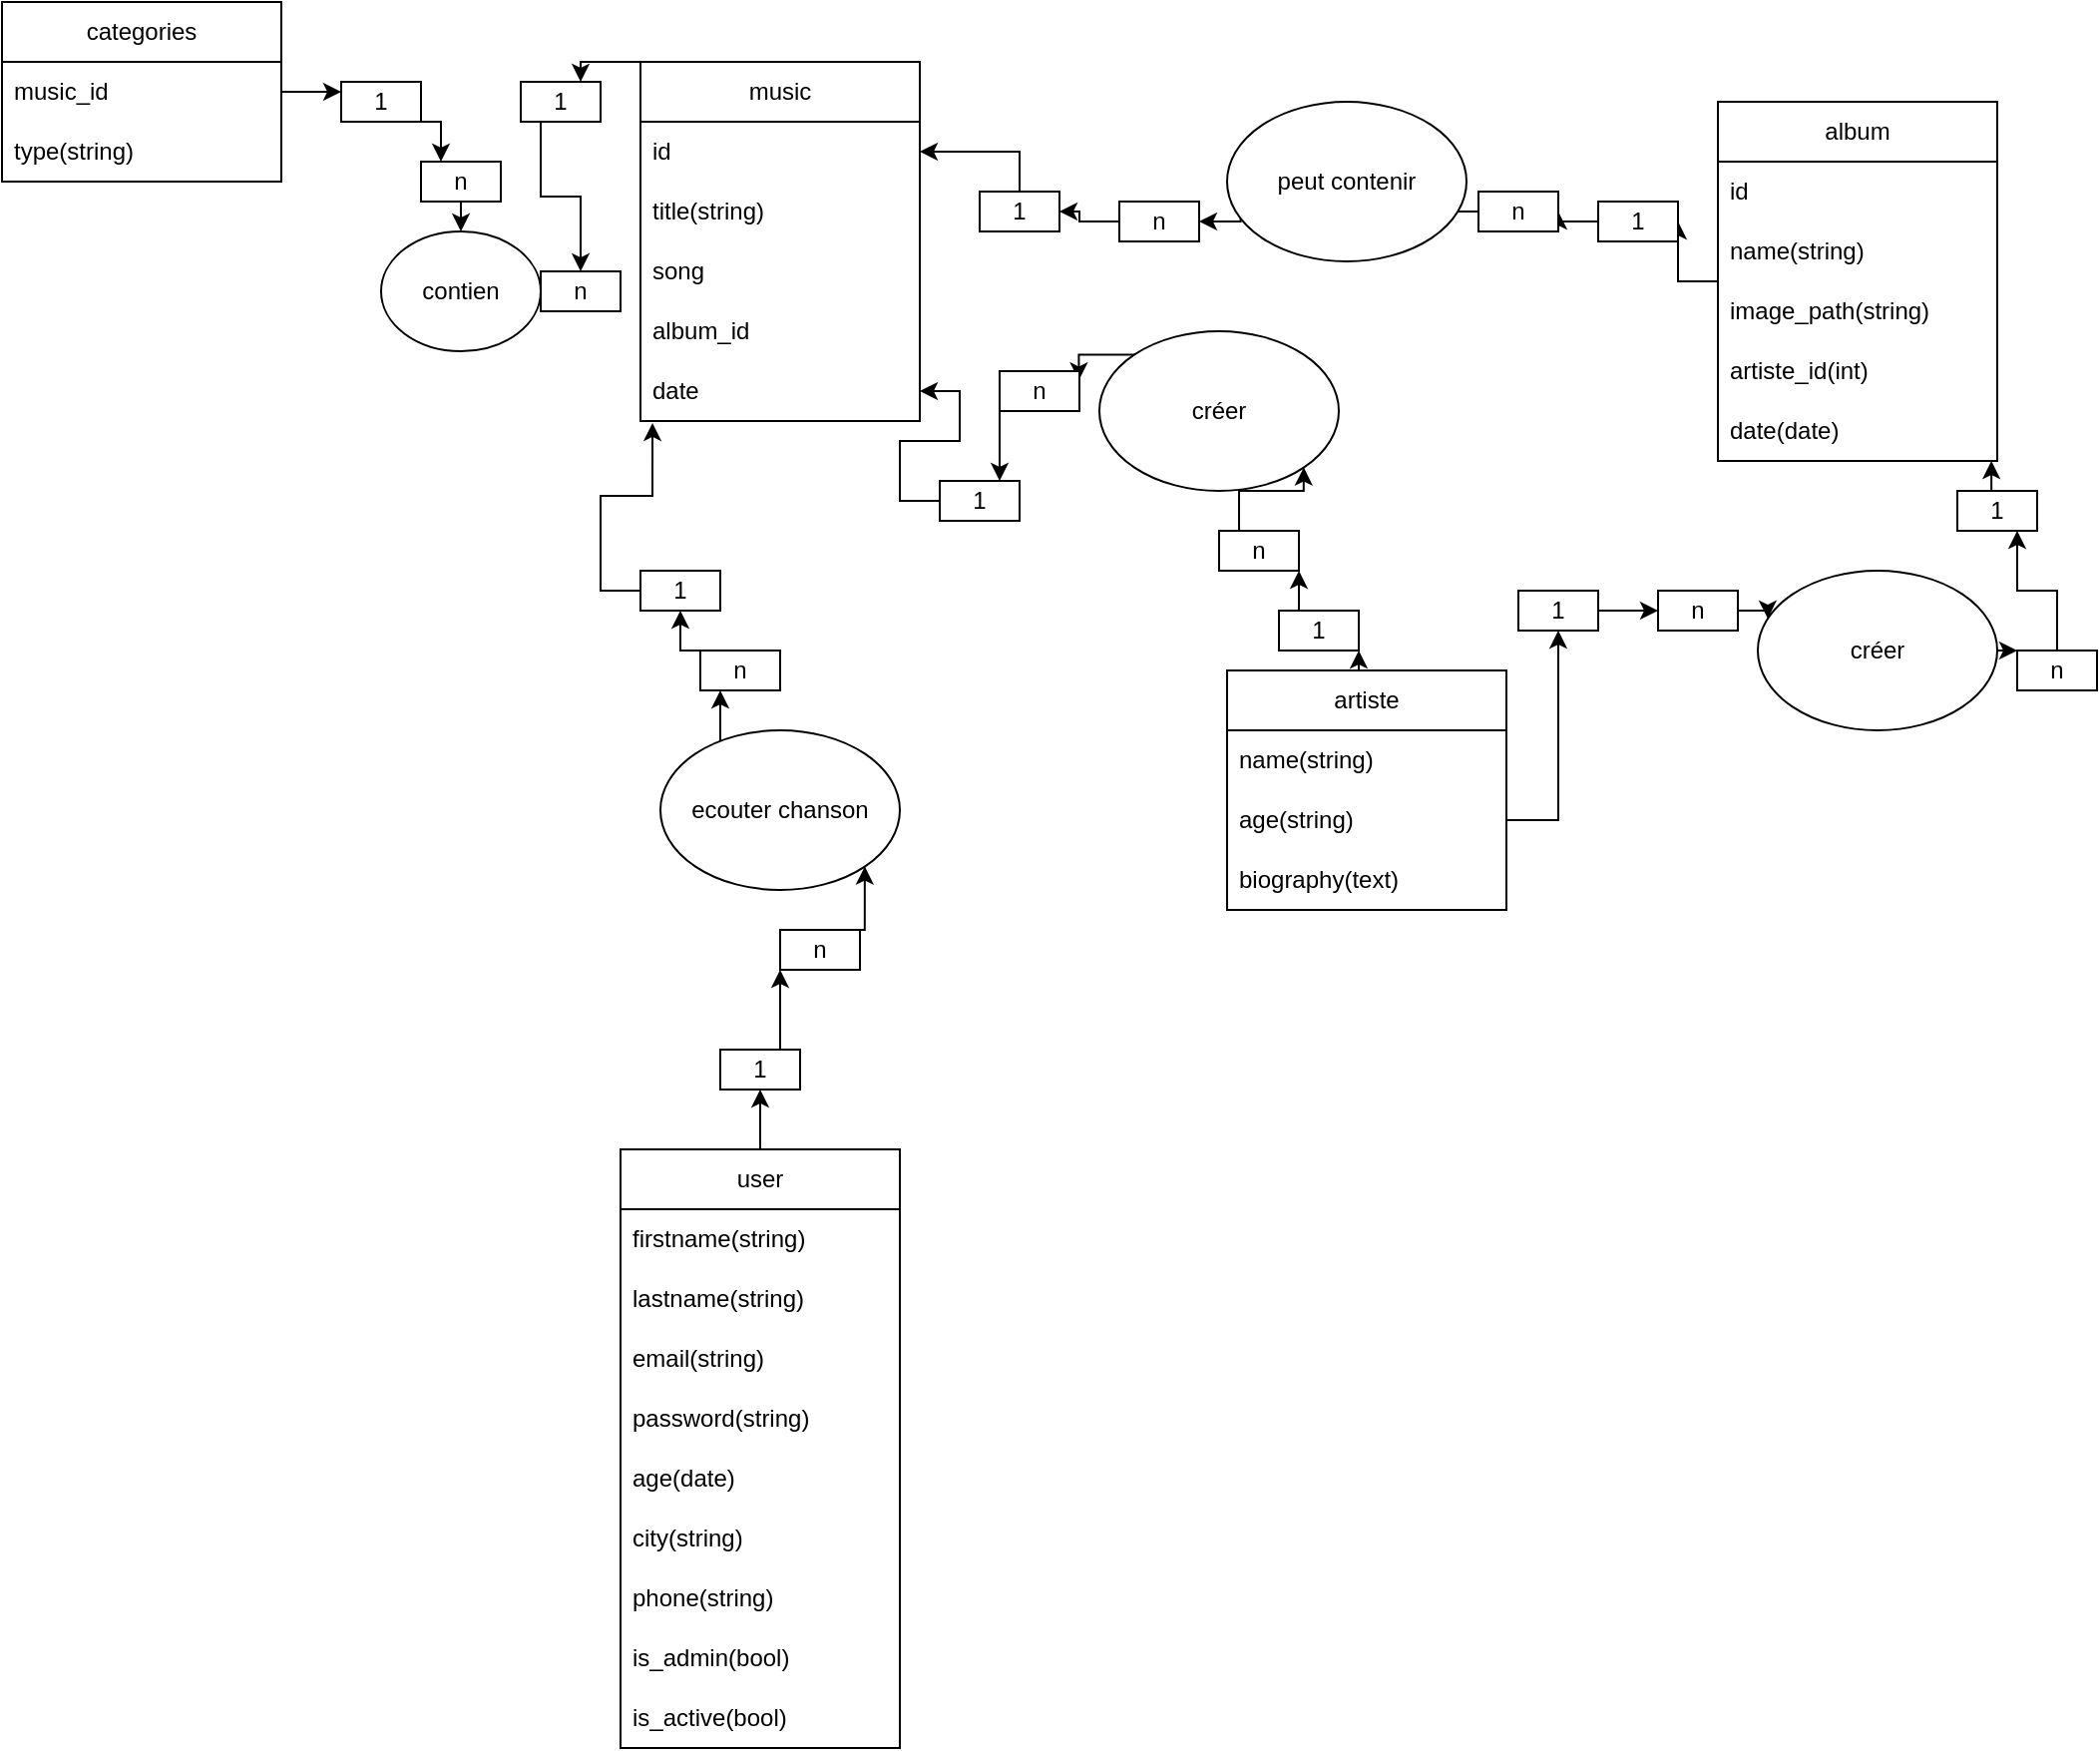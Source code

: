 <mxfile version="22.1.21" type="device">
  <diagram name="Page-1" id="ks4253TH5HNWeypzaOIh">
    <mxGraphModel dx="1434" dy="798" grid="1" gridSize="10" guides="1" tooltips="1" connect="1" arrows="1" fold="1" page="1" pageScale="1" pageWidth="1169" pageHeight="827" math="0" shadow="0">
      <root>
        <mxCell id="0" />
        <mxCell id="1" parent="0" />
        <mxCell id="VwDig7FOSMIUOe6Uq4xr-103" style="edgeStyle=orthogonalEdgeStyle;rounded=0;orthogonalLoop=1;jettySize=auto;html=1;exitX=0;exitY=0;exitDx=0;exitDy=0;entryX=0.75;entryY=0;entryDx=0;entryDy=0;" parent="1" source="wBwwQNLoboRsAReHt9Ac-1" target="VwDig7FOSMIUOe6Uq4xr-100" edge="1">
          <mxGeometry relative="1" as="geometry" />
        </mxCell>
        <mxCell id="wBwwQNLoboRsAReHt9Ac-1" value="music" style="swimlane;fontStyle=0;childLayout=stackLayout;horizontal=1;startSize=30;horizontalStack=0;resizeParent=1;resizeParentMax=0;resizeLast=0;collapsible=1;marginBottom=0;whiteSpace=wrap;html=1;" parent="1" vertex="1">
          <mxGeometry x="320" y="30" width="140" height="180" as="geometry" />
        </mxCell>
        <mxCell id="J_9VZWOjRAL3AOvCh-hV-8" value="id" style="text;strokeColor=none;fillColor=none;align=left;verticalAlign=middle;spacingLeft=4;spacingRight=4;overflow=hidden;points=[[0,0.5],[1,0.5]];portConstraint=eastwest;rotatable=0;whiteSpace=wrap;html=1;" parent="wBwwQNLoboRsAReHt9Ac-1" vertex="1">
          <mxGeometry y="30" width="140" height="30" as="geometry" />
        </mxCell>
        <mxCell id="wBwwQNLoboRsAReHt9Ac-2" value="title(string)" style="text;strokeColor=none;fillColor=none;align=left;verticalAlign=middle;spacingLeft=4;spacingRight=4;overflow=hidden;points=[[0,0.5],[1,0.5]];portConstraint=eastwest;rotatable=0;whiteSpace=wrap;html=1;" parent="wBwwQNLoboRsAReHt9Ac-1" vertex="1">
          <mxGeometry y="60" width="140" height="30" as="geometry" />
        </mxCell>
        <mxCell id="wBwwQNLoboRsAReHt9Ac-17" value="song" style="text;strokeColor=none;fillColor=none;align=left;verticalAlign=middle;spacingLeft=4;spacingRight=4;overflow=hidden;points=[[0,0.5],[1,0.5]];portConstraint=eastwest;rotatable=0;whiteSpace=wrap;html=1;" parent="wBwwQNLoboRsAReHt9Ac-1" vertex="1">
          <mxGeometry y="90" width="140" height="30" as="geometry" />
        </mxCell>
        <mxCell id="J_9VZWOjRAL3AOvCh-hV-14" value="album_id" style="text;strokeColor=none;fillColor=none;align=left;verticalAlign=middle;spacingLeft=4;spacingRight=4;overflow=hidden;points=[[0,0.5],[1,0.5]];portConstraint=eastwest;rotatable=0;whiteSpace=wrap;html=1;" parent="wBwwQNLoboRsAReHt9Ac-1" vertex="1">
          <mxGeometry y="120" width="140" height="30" as="geometry" />
        </mxCell>
        <mxCell id="VwDig7FOSMIUOe6Uq4xr-6" value="date" style="text;strokeColor=none;fillColor=none;align=left;verticalAlign=middle;spacingLeft=4;spacingRight=4;overflow=hidden;points=[[0,0.5],[1,0.5]];portConstraint=eastwest;rotatable=0;whiteSpace=wrap;html=1;" parent="wBwwQNLoboRsAReHt9Ac-1" vertex="1">
          <mxGeometry y="150" width="140" height="30" as="geometry" />
        </mxCell>
        <mxCell id="VwDig7FOSMIUOe6Uq4xr-63" style="edgeStyle=orthogonalEdgeStyle;rounded=0;orthogonalLoop=1;jettySize=auto;html=1;exitX=0.25;exitY=0;exitDx=0;exitDy=0;entryX=1;entryY=1;entryDx=0;entryDy=0;" parent="1" source="VwDig7FOSMIUOe6Uq4xr-67" target="VwDig7FOSMIUOe6Uq4xr-54" edge="1">
          <mxGeometry relative="1" as="geometry" />
        </mxCell>
        <mxCell id="wBwwQNLoboRsAReHt9Ac-9" value="artiste" style="swimlane;fontStyle=0;childLayout=stackLayout;horizontal=1;startSize=30;horizontalStack=0;resizeParent=1;resizeParentMax=0;resizeLast=0;collapsible=1;marginBottom=0;whiteSpace=wrap;html=1;" parent="1" vertex="1">
          <mxGeometry x="614" y="335" width="140" height="120" as="geometry" />
        </mxCell>
        <mxCell id="wBwwQNLoboRsAReHt9Ac-10" value="name(string)" style="text;strokeColor=none;fillColor=none;align=left;verticalAlign=middle;spacingLeft=4;spacingRight=4;overflow=hidden;points=[[0,0.5],[1,0.5]];portConstraint=eastwest;rotatable=0;whiteSpace=wrap;html=1;" parent="wBwwQNLoboRsAReHt9Ac-9" vertex="1">
          <mxGeometry y="30" width="140" height="30" as="geometry" />
        </mxCell>
        <mxCell id="wBwwQNLoboRsAReHt9Ac-12" value="age(string)" style="text;strokeColor=none;fillColor=none;align=left;verticalAlign=middle;spacingLeft=4;spacingRight=4;overflow=hidden;points=[[0,0.5],[1,0.5]];portConstraint=eastwest;rotatable=0;whiteSpace=wrap;html=1;" parent="wBwwQNLoboRsAReHt9Ac-9" vertex="1">
          <mxGeometry y="60" width="140" height="30" as="geometry" />
        </mxCell>
        <mxCell id="wBwwQNLoboRsAReHt9Ac-13" value="biography(text)" style="text;strokeColor=none;fillColor=none;align=left;verticalAlign=middle;spacingLeft=4;spacingRight=4;overflow=hidden;points=[[0,0.5],[1,0.5]];portConstraint=eastwest;rotatable=0;whiteSpace=wrap;html=1;" parent="wBwwQNLoboRsAReHt9Ac-9" vertex="1">
          <mxGeometry y="90" width="140" height="30" as="geometry" />
        </mxCell>
        <mxCell id="VwDig7FOSMIUOe6Uq4xr-57" style="edgeStyle=orthogonalEdgeStyle;rounded=0;orthogonalLoop=1;jettySize=auto;html=1;exitX=0.5;exitY=0;exitDx=0;exitDy=0;entryX=0.5;entryY=1;entryDx=0;entryDy=0;" parent="1" source="wBwwQNLoboRsAReHt9Ac-18" target="wBwwQNLoboRsAReHt9Ac-35" edge="1">
          <mxGeometry relative="1" as="geometry" />
        </mxCell>
        <mxCell id="wBwwQNLoboRsAReHt9Ac-18" value="user" style="swimlane;fontStyle=0;childLayout=stackLayout;horizontal=1;startSize=30;horizontalStack=0;resizeParent=1;resizeParentMax=0;resizeLast=0;collapsible=1;marginBottom=0;whiteSpace=wrap;html=1;" parent="1" vertex="1">
          <mxGeometry x="310" y="575" width="140" height="300" as="geometry" />
        </mxCell>
        <mxCell id="wBwwQNLoboRsAReHt9Ac-19" value="firstname(string)" style="text;strokeColor=none;fillColor=none;align=left;verticalAlign=middle;spacingLeft=4;spacingRight=4;overflow=hidden;points=[[0,0.5],[1,0.5]];portConstraint=eastwest;rotatable=0;whiteSpace=wrap;html=1;" parent="wBwwQNLoboRsAReHt9Ac-18" vertex="1">
          <mxGeometry y="30" width="140" height="30" as="geometry" />
        </mxCell>
        <mxCell id="wBwwQNLoboRsAReHt9Ac-20" value="lastname(string)" style="text;strokeColor=none;fillColor=none;align=left;verticalAlign=middle;spacingLeft=4;spacingRight=4;overflow=hidden;points=[[0,0.5],[1,0.5]];portConstraint=eastwest;rotatable=0;whiteSpace=wrap;html=1;" parent="wBwwQNLoboRsAReHt9Ac-18" vertex="1">
          <mxGeometry y="60" width="140" height="30" as="geometry" />
        </mxCell>
        <mxCell id="wBwwQNLoboRsAReHt9Ac-24" value="email(string)" style="text;strokeColor=none;fillColor=none;align=left;verticalAlign=middle;spacingLeft=4;spacingRight=4;overflow=hidden;points=[[0,0.5],[1,0.5]];portConstraint=eastwest;rotatable=0;whiteSpace=wrap;html=1;" parent="wBwwQNLoboRsAReHt9Ac-18" vertex="1">
          <mxGeometry y="90" width="140" height="30" as="geometry" />
        </mxCell>
        <mxCell id="wBwwQNLoboRsAReHt9Ac-25" value="password(string)" style="text;strokeColor=none;fillColor=none;align=left;verticalAlign=middle;spacingLeft=4;spacingRight=4;overflow=hidden;points=[[0,0.5],[1,0.5]];portConstraint=eastwest;rotatable=0;whiteSpace=wrap;html=1;" parent="wBwwQNLoboRsAReHt9Ac-18" vertex="1">
          <mxGeometry y="120" width="140" height="30" as="geometry" />
        </mxCell>
        <mxCell id="wBwwQNLoboRsAReHt9Ac-21" value="age(date)" style="text;strokeColor=none;fillColor=none;align=left;verticalAlign=middle;spacingLeft=4;spacingRight=4;overflow=hidden;points=[[0,0.5],[1,0.5]];portConstraint=eastwest;rotatable=0;whiteSpace=wrap;html=1;" parent="wBwwQNLoboRsAReHt9Ac-18" vertex="1">
          <mxGeometry y="150" width="140" height="30" as="geometry" />
        </mxCell>
        <mxCell id="wBwwQNLoboRsAReHt9Ac-22" value="city(string)" style="text;strokeColor=none;fillColor=none;align=left;verticalAlign=middle;spacingLeft=4;spacingRight=4;overflow=hidden;points=[[0,0.5],[1,0.5]];portConstraint=eastwest;rotatable=0;whiteSpace=wrap;html=1;" parent="wBwwQNLoboRsAReHt9Ac-18" vertex="1">
          <mxGeometry y="180" width="140" height="30" as="geometry" />
        </mxCell>
        <mxCell id="J_9VZWOjRAL3AOvCh-hV-1" value="phone(string)" style="text;strokeColor=none;fillColor=none;align=left;verticalAlign=middle;spacingLeft=4;spacingRight=4;overflow=hidden;points=[[0,0.5],[1,0.5]];portConstraint=eastwest;rotatable=0;whiteSpace=wrap;html=1;" parent="wBwwQNLoboRsAReHt9Ac-18" vertex="1">
          <mxGeometry y="210" width="140" height="30" as="geometry" />
        </mxCell>
        <mxCell id="J_9VZWOjRAL3AOvCh-hV-2" value="is_admin(bool)" style="text;strokeColor=none;fillColor=none;align=left;verticalAlign=middle;spacingLeft=4;spacingRight=4;overflow=hidden;points=[[0,0.5],[1,0.5]];portConstraint=eastwest;rotatable=0;whiteSpace=wrap;html=1;" parent="wBwwQNLoboRsAReHt9Ac-18" vertex="1">
          <mxGeometry y="240" width="140" height="30" as="geometry" />
        </mxCell>
        <mxCell id="J_9VZWOjRAL3AOvCh-hV-3" value="is_active(bool)" style="text;strokeColor=none;fillColor=none;align=left;verticalAlign=middle;spacingLeft=4;spacingRight=4;overflow=hidden;points=[[0,0.5],[1,0.5]];portConstraint=eastwest;rotatable=0;whiteSpace=wrap;html=1;" parent="wBwwQNLoboRsAReHt9Ac-18" vertex="1">
          <mxGeometry y="270" width="140" height="30" as="geometry" />
        </mxCell>
        <mxCell id="J_9VZWOjRAL3AOvCh-hV-10" style="edgeStyle=orthogonalEdgeStyle;rounded=0;orthogonalLoop=1;jettySize=auto;html=1;" parent="1" source="VwDig7FOSMIUOe6Uq4xr-26" target="J_9VZWOjRAL3AOvCh-hV-8" edge="1">
          <mxGeometry relative="1" as="geometry" />
        </mxCell>
        <mxCell id="J_9VZWOjRAL3AOvCh-hV-4" value="album" style="swimlane;fontStyle=0;childLayout=stackLayout;horizontal=1;startSize=30;horizontalStack=0;resizeParent=1;resizeParentMax=0;resizeLast=0;collapsible=1;marginBottom=0;whiteSpace=wrap;html=1;" parent="1" vertex="1">
          <mxGeometry x="860" y="50" width="140" height="180" as="geometry" />
        </mxCell>
        <mxCell id="J_9VZWOjRAL3AOvCh-hV-5" value="id" style="text;strokeColor=none;fillColor=none;align=left;verticalAlign=middle;spacingLeft=4;spacingRight=4;overflow=hidden;points=[[0,0.5],[1,0.5]];portConstraint=eastwest;rotatable=0;whiteSpace=wrap;html=1;" parent="J_9VZWOjRAL3AOvCh-hV-4" vertex="1">
          <mxGeometry y="30" width="140" height="30" as="geometry" />
        </mxCell>
        <mxCell id="J_9VZWOjRAL3AOvCh-hV-6" value="name(string)" style="text;strokeColor=none;fillColor=none;align=left;verticalAlign=middle;spacingLeft=4;spacingRight=4;overflow=hidden;points=[[0,0.5],[1,0.5]];portConstraint=eastwest;rotatable=0;whiteSpace=wrap;html=1;" parent="J_9VZWOjRAL3AOvCh-hV-4" vertex="1">
          <mxGeometry y="60" width="140" height="30" as="geometry" />
        </mxCell>
        <mxCell id="J_9VZWOjRAL3AOvCh-hV-17" value="image_path(string)" style="text;strokeColor=none;fillColor=none;align=left;verticalAlign=middle;spacingLeft=4;spacingRight=4;overflow=hidden;points=[[0,0.5],[1,0.5]];portConstraint=eastwest;rotatable=0;whiteSpace=wrap;html=1;" parent="J_9VZWOjRAL3AOvCh-hV-4" vertex="1">
          <mxGeometry y="90" width="140" height="30" as="geometry" />
        </mxCell>
        <mxCell id="J_9VZWOjRAL3AOvCh-hV-16" value="artiste_id(int)" style="text;strokeColor=none;fillColor=none;align=left;verticalAlign=middle;spacingLeft=4;spacingRight=4;overflow=hidden;points=[[0,0.5],[1,0.5]];portConstraint=eastwest;rotatable=0;whiteSpace=wrap;html=1;" parent="J_9VZWOjRAL3AOvCh-hV-4" vertex="1">
          <mxGeometry y="120" width="140" height="30" as="geometry" />
        </mxCell>
        <mxCell id="J_9VZWOjRAL3AOvCh-hV-18" value="date(date)" style="text;strokeColor=none;fillColor=none;align=left;verticalAlign=middle;spacingLeft=4;spacingRight=4;overflow=hidden;points=[[0,0.5],[1,0.5]];portConstraint=eastwest;rotatable=0;whiteSpace=wrap;html=1;" parent="J_9VZWOjRAL3AOvCh-hV-4" vertex="1">
          <mxGeometry y="150" width="140" height="30" as="geometry" />
        </mxCell>
        <mxCell id="VwDig7FOSMIUOe6Uq4xr-81" style="edgeStyle=orthogonalEdgeStyle;rounded=0;orthogonalLoop=1;jettySize=auto;html=1;exitX=0;exitY=0;exitDx=0;exitDy=0;entryX=0.25;entryY=1;entryDx=0;entryDy=0;" parent="1" source="VwDig7FOSMIUOe6Uq4xr-12" target="VwDig7FOSMIUOe6Uq4xr-60" edge="1">
          <mxGeometry relative="1" as="geometry" />
        </mxCell>
        <mxCell id="VwDig7FOSMIUOe6Uq4xr-12" value="ecouter chanson" style="ellipse;whiteSpace=wrap;html=1;" parent="1" vertex="1">
          <mxGeometry x="330" y="365" width="120" height="80" as="geometry" />
        </mxCell>
        <mxCell id="VwDig7FOSMIUOe6Uq4xr-22" value="" style="edgeStyle=orthogonalEdgeStyle;rounded=0;orthogonalLoop=1;jettySize=auto;html=1;" parent="1" source="VwDig7FOSMIUOe6Uq4xr-24" edge="1">
          <mxGeometry relative="1" as="geometry">
            <mxPoint x="740" y="155" as="sourcePoint" />
            <mxPoint x="684" y="120" as="targetPoint" />
          </mxGeometry>
        </mxCell>
        <mxCell id="VwDig7FOSMIUOe6Uq4xr-79" style="edgeStyle=orthogonalEdgeStyle;rounded=0;orthogonalLoop=1;jettySize=auto;html=1;exitX=0;exitY=1;exitDx=0;exitDy=0;entryX=1;entryY=0.5;entryDx=0;entryDy=0;" parent="1" target="VwDig7FOSMIUOe6Uq4xr-25" edge="1">
          <mxGeometry relative="1" as="geometry">
            <mxPoint x="641.574" y="108.284" as="sourcePoint" />
          </mxGeometry>
        </mxCell>
        <mxCell id="VwDig7FOSMIUOe6Uq4xr-21" value="peut contenir" style="ellipse;whiteSpace=wrap;html=1;" parent="1" vertex="1">
          <mxGeometry x="614" y="50" width="120" height="80" as="geometry" />
        </mxCell>
        <mxCell id="VwDig7FOSMIUOe6Uq4xr-27" value="" style="edgeStyle=orthogonalEdgeStyle;rounded=0;orthogonalLoop=1;jettySize=auto;html=1;" parent="1" source="VwDig7FOSMIUOe6Uq4xr-25" target="VwDig7FOSMIUOe6Uq4xr-26" edge="1">
          <mxGeometry relative="1" as="geometry">
            <mxPoint x="610" y="100" as="sourcePoint" />
            <mxPoint x="480" y="80" as="targetPoint" />
          </mxGeometry>
        </mxCell>
        <mxCell id="VwDig7FOSMIUOe6Uq4xr-26" value="1" style="rounded=0;whiteSpace=wrap;html=1;" parent="1" vertex="1">
          <mxGeometry x="490" y="95" width="40" height="20" as="geometry" />
        </mxCell>
        <mxCell id="VwDig7FOSMIUOe6Uq4xr-25" value="n" style="rounded=0;whiteSpace=wrap;html=1;" parent="1" vertex="1">
          <mxGeometry x="560" y="100" width="40" height="20" as="geometry" />
        </mxCell>
        <mxCell id="VwDig7FOSMIUOe6Uq4xr-29" value="" style="edgeStyle=orthogonalEdgeStyle;rounded=0;orthogonalLoop=1;jettySize=auto;html=1;" parent="1" source="VwDig7FOSMIUOe6Uq4xr-23" target="VwDig7FOSMIUOe6Uq4xr-24" edge="1">
          <mxGeometry relative="1" as="geometry">
            <mxPoint x="810" y="140" as="sourcePoint" />
            <mxPoint x="670" y="140" as="targetPoint" />
          </mxGeometry>
        </mxCell>
        <mxCell id="VwDig7FOSMIUOe6Uq4xr-24" value="n" style="rounded=0;whiteSpace=wrap;html=1;" parent="1" vertex="1">
          <mxGeometry x="740" y="95" width="40" height="20" as="geometry" />
        </mxCell>
        <mxCell id="VwDig7FOSMIUOe6Uq4xr-30" value="" style="edgeStyle=orthogonalEdgeStyle;rounded=0;orthogonalLoop=1;jettySize=auto;html=1;" parent="1" source="J_9VZWOjRAL3AOvCh-hV-4" target="VwDig7FOSMIUOe6Uq4xr-23" edge="1">
          <mxGeometry relative="1" as="geometry">
            <mxPoint x="810" y="140" as="sourcePoint" />
            <mxPoint x="720" y="145" as="targetPoint" />
          </mxGeometry>
        </mxCell>
        <mxCell id="VwDig7FOSMIUOe6Uq4xr-23" value="1" style="rounded=0;whiteSpace=wrap;html=1;" parent="1" vertex="1">
          <mxGeometry x="800" y="100" width="40" height="20" as="geometry" />
        </mxCell>
        <mxCell id="VwDig7FOSMIUOe6Uq4xr-31" style="edgeStyle=orthogonalEdgeStyle;rounded=0;orthogonalLoop=1;jettySize=auto;html=1;exitX=0;exitY=0.5;exitDx=0;exitDy=0;entryX=0.043;entryY=1.033;entryDx=0;entryDy=0;entryPerimeter=0;" parent="1" source="VwDig7FOSMIUOe6Uq4xr-19" target="VwDig7FOSMIUOe6Uq4xr-6" edge="1">
          <mxGeometry relative="1" as="geometry" />
        </mxCell>
        <mxCell id="VwDig7FOSMIUOe6Uq4xr-19" value="1" style="rounded=0;whiteSpace=wrap;html=1;" parent="1" vertex="1">
          <mxGeometry x="320" y="285" width="40" height="20" as="geometry" />
        </mxCell>
        <mxCell id="VwDig7FOSMIUOe6Uq4xr-83" style="edgeStyle=orthogonalEdgeStyle;rounded=0;orthogonalLoop=1;jettySize=auto;html=1;exitX=0.75;exitY=0;exitDx=0;exitDy=0;entryX=1;entryY=1;entryDx=0;entryDy=0;" parent="1" source="wBwwQNLoboRsAReHt9Ac-36" target="VwDig7FOSMIUOe6Uq4xr-12" edge="1">
          <mxGeometry relative="1" as="geometry" />
        </mxCell>
        <mxCell id="wBwwQNLoboRsAReHt9Ac-36" value="n" style="rounded=0;whiteSpace=wrap;html=1;" parent="1" vertex="1">
          <mxGeometry x="390" y="465" width="40" height="20" as="geometry" />
        </mxCell>
        <mxCell id="VwDig7FOSMIUOe6Uq4xr-59" style="edgeStyle=orthogonalEdgeStyle;rounded=0;orthogonalLoop=1;jettySize=auto;html=1;exitX=0.75;exitY=0;exitDx=0;exitDy=0;entryX=0;entryY=1;entryDx=0;entryDy=0;" parent="1" source="wBwwQNLoboRsAReHt9Ac-35" target="wBwwQNLoboRsAReHt9Ac-36" edge="1">
          <mxGeometry relative="1" as="geometry" />
        </mxCell>
        <mxCell id="wBwwQNLoboRsAReHt9Ac-35" value="1" style="rounded=0;whiteSpace=wrap;html=1;" parent="1" vertex="1">
          <mxGeometry x="360" y="525" width="40" height="20" as="geometry" />
        </mxCell>
        <mxCell id="VwDig7FOSMIUOe6Uq4xr-37" style="edgeStyle=orthogonalEdgeStyle;rounded=0;orthogonalLoop=1;jettySize=auto;html=1;exitX=1;exitY=0.5;exitDx=0;exitDy=0;entryX=0.979;entryY=1;entryDx=0;entryDy=0;entryPerimeter=0;" parent="1" source="VwDig7FOSMIUOe6Uq4xr-52" target="J_9VZWOjRAL3AOvCh-hV-18" edge="1">
          <mxGeometry relative="1" as="geometry" />
        </mxCell>
        <mxCell id="VwDig7FOSMIUOe6Uq4xr-77" style="edgeStyle=orthogonalEdgeStyle;rounded=0;orthogonalLoop=1;jettySize=auto;html=1;exitX=1;exitY=0.5;exitDx=0;exitDy=0;entryX=0;entryY=0;entryDx=0;entryDy=0;" parent="1" source="VwDig7FOSMIUOe6Uq4xr-38" target="VwDig7FOSMIUOe6Uq4xr-48" edge="1">
          <mxGeometry relative="1" as="geometry" />
        </mxCell>
        <mxCell id="VwDig7FOSMIUOe6Uq4xr-38" value="créer" style="ellipse;whiteSpace=wrap;html=1;" parent="1" vertex="1">
          <mxGeometry x="880" y="285" width="120" height="80" as="geometry" />
        </mxCell>
        <mxCell id="VwDig7FOSMIUOe6Uq4xr-41" value="n" style="rounded=0;whiteSpace=wrap;html=1;" parent="1" vertex="1">
          <mxGeometry x="830" y="295" width="40" height="20" as="geometry" />
        </mxCell>
        <mxCell id="VwDig7FOSMIUOe6Uq4xr-44" value="" style="edgeStyle=orthogonalEdgeStyle;rounded=0;orthogonalLoop=1;jettySize=auto;html=1;exitX=1;exitY=0.5;exitDx=0;exitDy=0;" parent="1" source="wBwwQNLoboRsAReHt9Ac-12" target="VwDig7FOSMIUOe6Uq4xr-43" edge="1">
          <mxGeometry relative="1" as="geometry">
            <mxPoint x="744" y="310" as="sourcePoint" />
            <mxPoint x="840" y="285" as="targetPoint" />
          </mxGeometry>
        </mxCell>
        <mxCell id="VwDig7FOSMIUOe6Uq4xr-47" style="edgeStyle=orthogonalEdgeStyle;rounded=0;orthogonalLoop=1;jettySize=auto;html=1;exitX=1;exitY=0.5;exitDx=0;exitDy=0;entryX=0;entryY=0.5;entryDx=0;entryDy=0;" parent="1" source="VwDig7FOSMIUOe6Uq4xr-43" target="VwDig7FOSMIUOe6Uq4xr-41" edge="1">
          <mxGeometry relative="1" as="geometry" />
        </mxCell>
        <mxCell id="VwDig7FOSMIUOe6Uq4xr-43" value="1" style="rounded=0;whiteSpace=wrap;html=1;" parent="1" vertex="1">
          <mxGeometry x="760" y="295" width="40" height="20" as="geometry" />
        </mxCell>
        <mxCell id="VwDig7FOSMIUOe6Uq4xr-46" style="edgeStyle=orthogonalEdgeStyle;rounded=0;orthogonalLoop=1;jettySize=auto;html=1;exitX=1;exitY=0.5;exitDx=0;exitDy=0;entryX=0.042;entryY=0.3;entryDx=0;entryDy=0;entryPerimeter=0;" parent="1" source="VwDig7FOSMIUOe6Uq4xr-41" target="VwDig7FOSMIUOe6Uq4xr-38" edge="1">
          <mxGeometry relative="1" as="geometry" />
        </mxCell>
        <mxCell id="VwDig7FOSMIUOe6Uq4xr-78" style="edgeStyle=orthogonalEdgeStyle;rounded=0;orthogonalLoop=1;jettySize=auto;html=1;exitX=0.5;exitY=0;exitDx=0;exitDy=0;entryX=0.75;entryY=1;entryDx=0;entryDy=0;" parent="1" source="VwDig7FOSMIUOe6Uq4xr-48" target="VwDig7FOSMIUOe6Uq4xr-52" edge="1">
          <mxGeometry relative="1" as="geometry" />
        </mxCell>
        <mxCell id="VwDig7FOSMIUOe6Uq4xr-48" value="n" style="rounded=0;whiteSpace=wrap;html=1;" parent="1" vertex="1">
          <mxGeometry x="1010" y="325" width="40" height="20" as="geometry" />
        </mxCell>
        <mxCell id="VwDig7FOSMIUOe6Uq4xr-52" value="1" style="rounded=0;whiteSpace=wrap;html=1;" parent="1" vertex="1">
          <mxGeometry x="980" y="245" width="40" height="20" as="geometry" />
        </mxCell>
        <mxCell id="VwDig7FOSMIUOe6Uq4xr-54" value="créer" style="ellipse;whiteSpace=wrap;html=1;" parent="1" vertex="1">
          <mxGeometry x="550" y="165" width="120" height="80" as="geometry" />
        </mxCell>
        <mxCell id="VwDig7FOSMIUOe6Uq4xr-62" style="edgeStyle=orthogonalEdgeStyle;rounded=0;orthogonalLoop=1;jettySize=auto;html=1;exitX=0.25;exitY=0;exitDx=0;exitDy=0;" parent="1" source="VwDig7FOSMIUOe6Uq4xr-60" edge="1">
          <mxGeometry relative="1" as="geometry">
            <mxPoint x="340" y="305" as="targetPoint" />
          </mxGeometry>
        </mxCell>
        <mxCell id="VwDig7FOSMIUOe6Uq4xr-60" value="n" style="rounded=0;whiteSpace=wrap;html=1;" parent="1" vertex="1">
          <mxGeometry x="350" y="325" width="40" height="20" as="geometry" />
        </mxCell>
        <mxCell id="VwDig7FOSMIUOe6Uq4xr-66" value="" style="edgeStyle=orthogonalEdgeStyle;rounded=0;orthogonalLoop=1;jettySize=auto;html=1;exitX=0.25;exitY=0;exitDx=0;exitDy=0;entryX=1;entryY=1;entryDx=0;entryDy=0;" parent="1" source="wBwwQNLoboRsAReHt9Ac-9" target="VwDig7FOSMIUOe6Uq4xr-65" edge="1">
          <mxGeometry relative="1" as="geometry">
            <mxPoint x="649" y="335" as="sourcePoint" />
            <mxPoint x="622" y="283" as="targetPoint" />
          </mxGeometry>
        </mxCell>
        <mxCell id="VwDig7FOSMIUOe6Uq4xr-65" value="1" style="rounded=0;whiteSpace=wrap;html=1;" parent="1" vertex="1">
          <mxGeometry x="640" y="305" width="40" height="20" as="geometry" />
        </mxCell>
        <mxCell id="VwDig7FOSMIUOe6Uq4xr-68" value="" style="edgeStyle=orthogonalEdgeStyle;rounded=0;orthogonalLoop=1;jettySize=auto;html=1;exitX=0.25;exitY=0;exitDx=0;exitDy=0;entryX=1;entryY=1;entryDx=0;entryDy=0;" parent="1" source="VwDig7FOSMIUOe6Uq4xr-65" target="VwDig7FOSMIUOe6Uq4xr-67" edge="1">
          <mxGeometry relative="1" as="geometry">
            <mxPoint x="650" y="305" as="sourcePoint" />
            <mxPoint x="632" y="253" as="targetPoint" />
          </mxGeometry>
        </mxCell>
        <mxCell id="VwDig7FOSMIUOe6Uq4xr-67" value="n" style="rounded=0;whiteSpace=wrap;html=1;" parent="1" vertex="1">
          <mxGeometry x="610" y="265" width="40" height="20" as="geometry" />
        </mxCell>
        <mxCell id="VwDig7FOSMIUOe6Uq4xr-75" style="edgeStyle=orthogonalEdgeStyle;rounded=0;orthogonalLoop=1;jettySize=auto;html=1;exitX=0;exitY=0.5;exitDx=0;exitDy=0;entryX=1;entryY=0.5;entryDx=0;entryDy=0;" parent="1" source="VwDig7FOSMIUOe6Uq4xr-69" target="VwDig7FOSMIUOe6Uq4xr-6" edge="1">
          <mxGeometry relative="1" as="geometry" />
        </mxCell>
        <mxCell id="VwDig7FOSMIUOe6Uq4xr-69" value="1" style="rounded=0;whiteSpace=wrap;html=1;" parent="1" vertex="1">
          <mxGeometry x="470" y="240" width="40" height="20" as="geometry" />
        </mxCell>
        <mxCell id="VwDig7FOSMIUOe6Uq4xr-72" value="" style="edgeStyle=orthogonalEdgeStyle;rounded=0;orthogonalLoop=1;jettySize=auto;html=1;exitX=0;exitY=0;exitDx=0;exitDy=0;entryX=0.993;entryY=0.233;entryDx=0;entryDy=0;entryPerimeter=0;" parent="1" source="VwDig7FOSMIUOe6Uq4xr-54" target="VwDig7FOSMIUOe6Uq4xr-71" edge="1">
          <mxGeometry relative="1" as="geometry">
            <mxPoint x="548" y="197" as="sourcePoint" />
            <mxPoint x="500" y="235" as="targetPoint" />
          </mxGeometry>
        </mxCell>
        <mxCell id="VwDig7FOSMIUOe6Uq4xr-76" style="edgeStyle=orthogonalEdgeStyle;rounded=0;orthogonalLoop=1;jettySize=auto;html=1;exitX=0.25;exitY=1;exitDx=0;exitDy=0;entryX=0.75;entryY=0;entryDx=0;entryDy=0;" parent="1" source="VwDig7FOSMIUOe6Uq4xr-71" target="VwDig7FOSMIUOe6Uq4xr-69" edge="1">
          <mxGeometry relative="1" as="geometry" />
        </mxCell>
        <mxCell id="VwDig7FOSMIUOe6Uq4xr-71" value="n" style="rounded=0;whiteSpace=wrap;html=1;" parent="1" vertex="1">
          <mxGeometry x="500" y="185" width="40" height="20" as="geometry" />
        </mxCell>
        <mxCell id="VwDig7FOSMIUOe6Uq4xr-85" value="categories" style="swimlane;fontStyle=0;childLayout=stackLayout;horizontal=1;startSize=30;horizontalStack=0;resizeParent=1;resizeParentMax=0;resizeLast=0;collapsible=1;marginBottom=0;whiteSpace=wrap;html=1;" parent="1" vertex="1">
          <mxGeometry width="140" height="90" as="geometry" />
        </mxCell>
        <mxCell id="VwDig7FOSMIUOe6Uq4xr-86" value="music_id" style="text;strokeColor=none;fillColor=none;align=left;verticalAlign=middle;spacingLeft=4;spacingRight=4;overflow=hidden;points=[[0,0.5],[1,0.5]];portConstraint=eastwest;rotatable=0;whiteSpace=wrap;html=1;" parent="VwDig7FOSMIUOe6Uq4xr-85" vertex="1">
          <mxGeometry y="30" width="140" height="30" as="geometry" />
        </mxCell>
        <mxCell id="VwDig7FOSMIUOe6Uq4xr-87" value="type(string)" style="text;strokeColor=none;fillColor=none;align=left;verticalAlign=middle;spacingLeft=4;spacingRight=4;overflow=hidden;points=[[0,0.5],[1,0.5]];portConstraint=eastwest;rotatable=0;whiteSpace=wrap;html=1;" parent="VwDig7FOSMIUOe6Uq4xr-85" vertex="1">
          <mxGeometry y="60" width="140" height="30" as="geometry" />
        </mxCell>
        <mxCell id="VwDig7FOSMIUOe6Uq4xr-90" value="contien" style="ellipse;whiteSpace=wrap;html=1;" parent="1" vertex="1">
          <mxGeometry x="190" y="115" width="80" height="60" as="geometry" />
        </mxCell>
        <mxCell id="VwDig7FOSMIUOe6Uq4xr-97" style="edgeStyle=orthogonalEdgeStyle;rounded=0;orthogonalLoop=1;jettySize=auto;html=1;exitX=0.75;exitY=1;exitDx=0;exitDy=0;entryX=0.25;entryY=0;entryDx=0;entryDy=0;" parent="1" source="VwDig7FOSMIUOe6Uq4xr-92" target="VwDig7FOSMIUOe6Uq4xr-93" edge="1">
          <mxGeometry relative="1" as="geometry" />
        </mxCell>
        <mxCell id="VwDig7FOSMIUOe6Uq4xr-92" value="1" style="rounded=0;whiteSpace=wrap;html=1;" parent="1" vertex="1">
          <mxGeometry x="170" y="40" width="40" height="20" as="geometry" />
        </mxCell>
        <mxCell id="VwDig7FOSMIUOe6Uq4xr-95" style="edgeStyle=orthogonalEdgeStyle;rounded=0;orthogonalLoop=1;jettySize=auto;html=1;exitX=0.5;exitY=1;exitDx=0;exitDy=0;entryX=0.5;entryY=0;entryDx=0;entryDy=0;" parent="1" source="VwDig7FOSMIUOe6Uq4xr-93" target="VwDig7FOSMIUOe6Uq4xr-90" edge="1">
          <mxGeometry relative="1" as="geometry" />
        </mxCell>
        <mxCell id="VwDig7FOSMIUOe6Uq4xr-93" value="n" style="rounded=0;whiteSpace=wrap;html=1;" parent="1" vertex="1">
          <mxGeometry x="210" y="80" width="40" height="20" as="geometry" />
        </mxCell>
        <mxCell id="VwDig7FOSMIUOe6Uq4xr-96" style="edgeStyle=orthogonalEdgeStyle;rounded=0;orthogonalLoop=1;jettySize=auto;html=1;exitX=1;exitY=0.5;exitDx=0;exitDy=0;entryX=0;entryY=0.25;entryDx=0;entryDy=0;" parent="1" source="VwDig7FOSMIUOe6Uq4xr-86" target="VwDig7FOSMIUOe6Uq4xr-92" edge="1">
          <mxGeometry relative="1" as="geometry" />
        </mxCell>
        <mxCell id="VwDig7FOSMIUOe6Uq4xr-99" value="" style="edgeStyle=orthogonalEdgeStyle;rounded=0;orthogonalLoop=1;jettySize=auto;html=1;exitX=1;exitY=0.5;exitDx=0;exitDy=0;" parent="1" source="VwDig7FOSMIUOe6Uq4xr-90" target="VwDig7FOSMIUOe6Uq4xr-98" edge="1">
          <mxGeometry relative="1" as="geometry">
            <mxPoint x="270" y="145" as="sourcePoint" />
            <mxPoint x="320" y="75" as="targetPoint" />
          </mxGeometry>
        </mxCell>
        <mxCell id="VwDig7FOSMIUOe6Uq4xr-98" value="n" style="rounded=0;whiteSpace=wrap;html=1;" parent="1" vertex="1">
          <mxGeometry x="270" y="135" width="40" height="20" as="geometry" />
        </mxCell>
        <mxCell id="VwDig7FOSMIUOe6Uq4xr-102" style="edgeStyle=orthogonalEdgeStyle;rounded=0;orthogonalLoop=1;jettySize=auto;html=1;exitX=0.25;exitY=1;exitDx=0;exitDy=0;entryX=0.5;entryY=0;entryDx=0;entryDy=0;" parent="1" source="VwDig7FOSMIUOe6Uq4xr-100" target="VwDig7FOSMIUOe6Uq4xr-98" edge="1">
          <mxGeometry relative="1" as="geometry" />
        </mxCell>
        <mxCell id="VwDig7FOSMIUOe6Uq4xr-100" value="1" style="rounded=0;whiteSpace=wrap;html=1;" parent="1" vertex="1">
          <mxGeometry x="260" y="40" width="40" height="20" as="geometry" />
        </mxCell>
      </root>
    </mxGraphModel>
  </diagram>
</mxfile>
